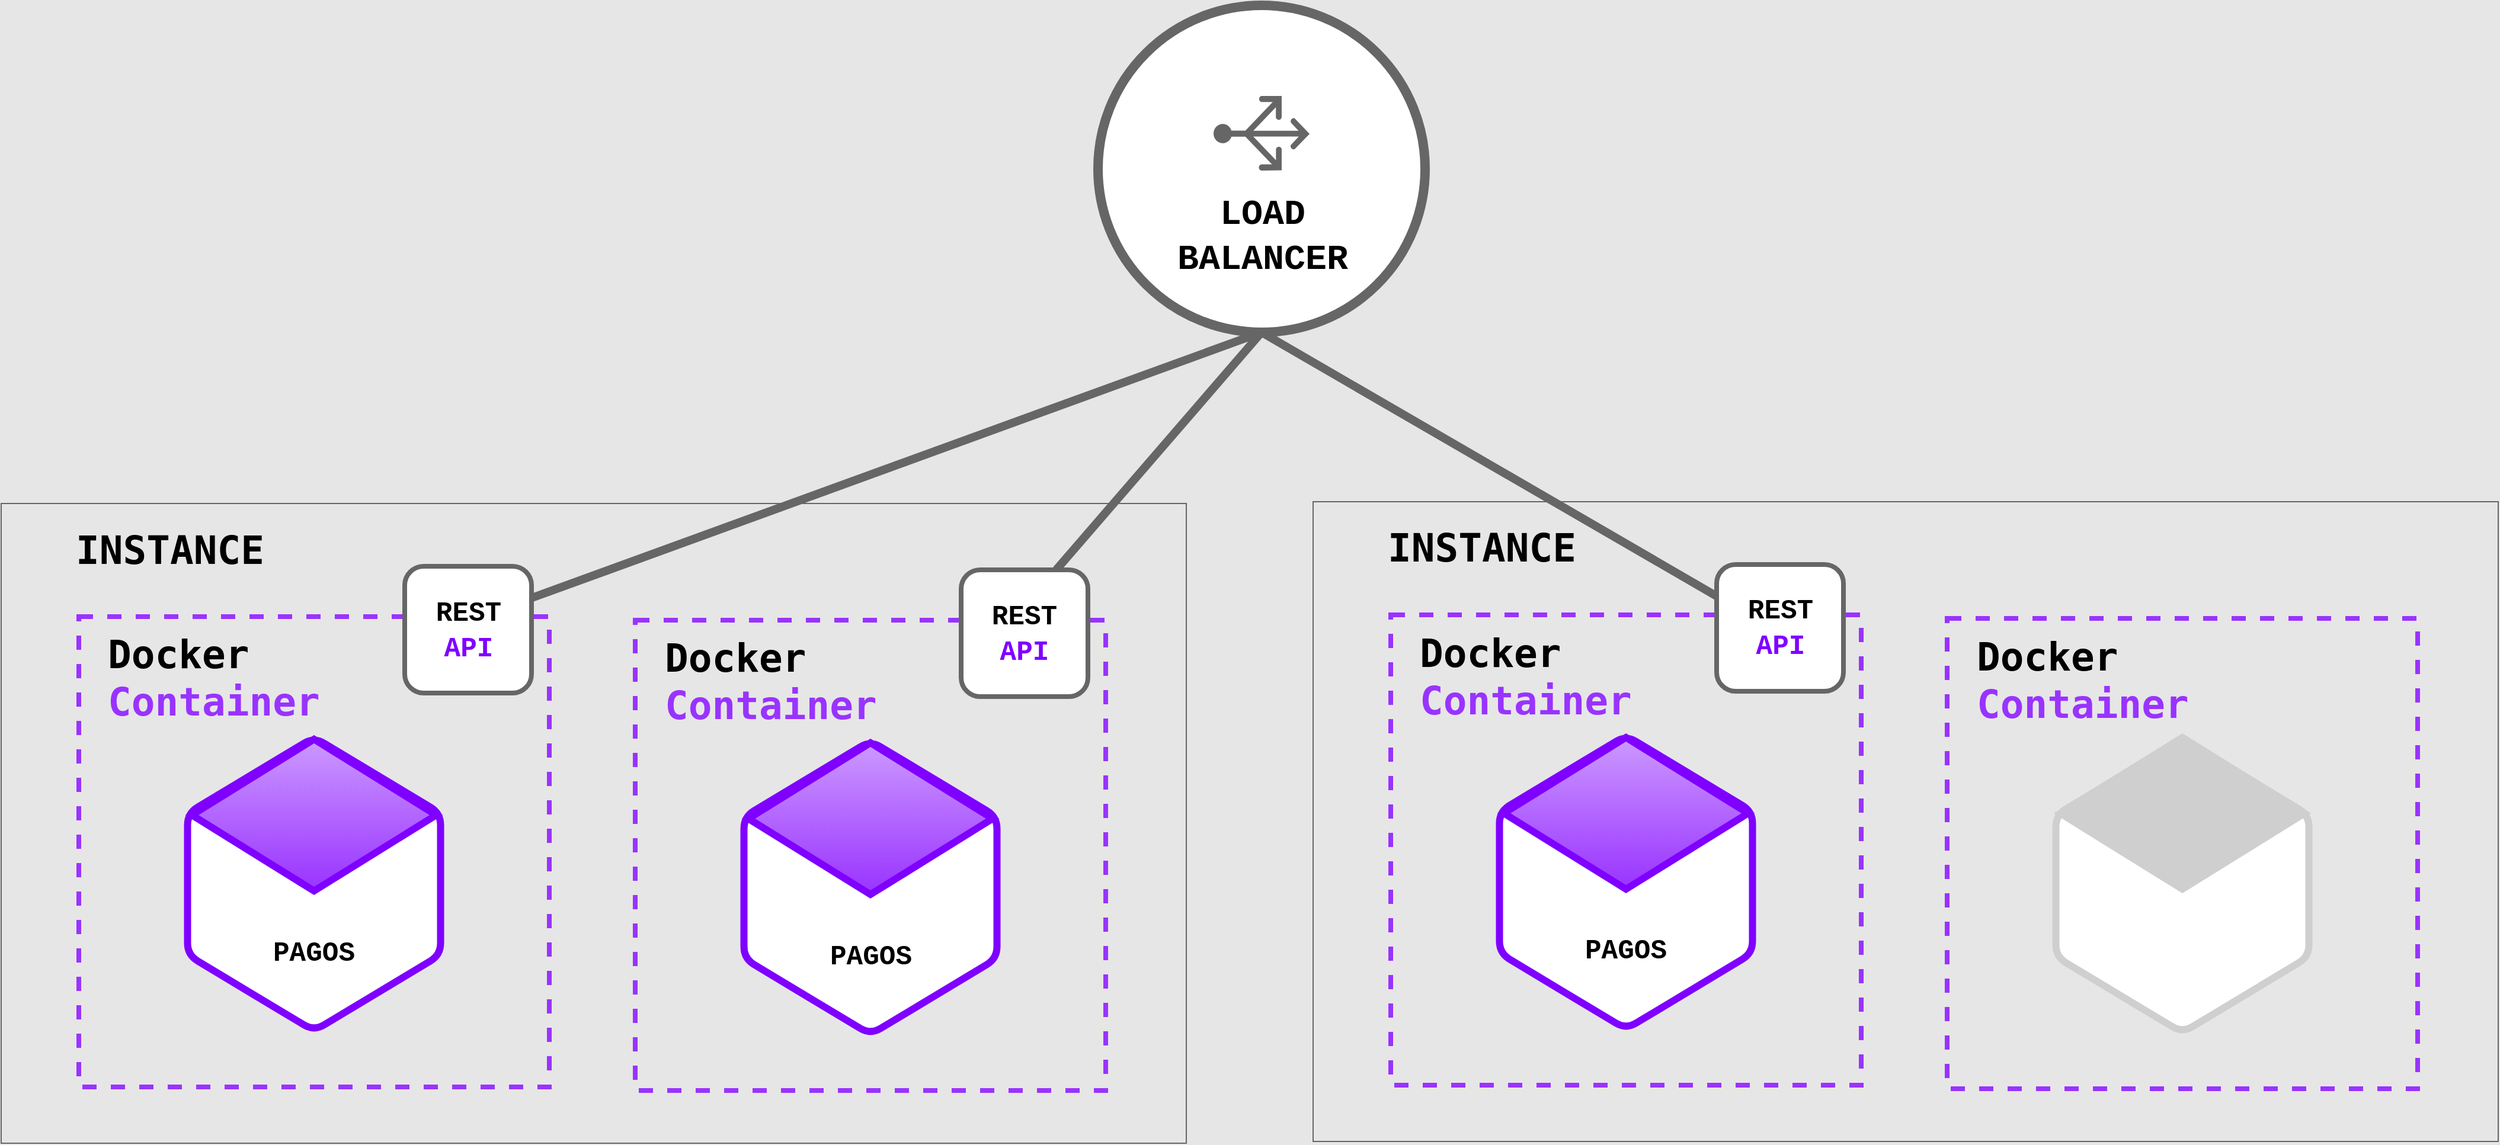 <mxfile version="10.6.5" type="device"><diagram id="75V0bSKA3Gz67P7W-zLI" name="Page-1"><mxGraphModel dx="6072" dy="1868" grid="1" gridSize="20" guides="1" tooltips="1" connect="1" arrows="1" fold="1" page="0" pageScale="1" pageWidth="2339" pageHeight="3300" background="#E6E6E6" math="0" shadow="0"><root><mxCell id="B3XbuWjIja-lCu0V6pFU-0"/><mxCell id="B3XbuWjIja-lCu0V6pFU-1" parent="B3XbuWjIja-lCu0V6pFU-0"/><mxCell id="z-cezCyaqRGeB5YtPAd8-10" value="" style="html=1;rounded=0;dashed=1;comic=0;fillColor=none;align=left;verticalAlign=top;fontSize=28;labelBorderColor=none;strokeColor=#9933FF;strokeWidth=4;" vertex="1" parent="B3XbuWjIja-lCu0V6pFU-1"><mxGeometry x="-610" y="1277" width="397" height="397" as="geometry"/></mxCell><mxCell id="z-cezCyaqRGeB5YtPAd8-13" value="" style="rounded=0;whiteSpace=wrap;html=1;comic=0;strokeColor=#666666;strokeWidth=1;fillColor=none;fontFamily=Helvetica;fontSize=33;fontColor=#9933FF;align=left;" vertex="1" parent="B3XbuWjIja-lCu0V6pFU-1"><mxGeometry x="-1145" y="1178.5" width="1000" height="540" as="geometry"/></mxCell><mxCell id="NI7YcTHBvQ84tt9A-YzB-30" value="" style="rounded=0;whiteSpace=wrap;html=1;comic=0;strokeColor=#666666;strokeWidth=1;fillColor=none;fontFamily=Helvetica;fontSize=33;fontColor=#9933FF;align=left;" vertex="1" parent="B3XbuWjIja-lCu0V6pFU-1"><mxGeometry x="-2252" y="1180" width="1000" height="540" as="geometry"/></mxCell><mxCell id="SDq05RGe1gs6HEzU64iv-0" value="" style="group" vertex="1" connectable="0" parent="B3XbuWjIja-lCu0V6pFU-1"><mxGeometry x="-2112" y="1340" width="248" height="268.0" as="geometry"/></mxCell><mxCell id="SDq05RGe1gs6HEzU64iv-1" value="" style="group" vertex="1" connectable="0" parent="SDq05RGe1gs6HEzU64iv-0"><mxGeometry width="248" height="268.0" as="geometry"/></mxCell><mxCell id="SDq05RGe1gs6HEzU64iv-2" value="" style="group" vertex="1" connectable="0" parent="SDq05RGe1gs6HEzU64iv-1"><mxGeometry width="248" height="268.0" as="geometry"/></mxCell><mxCell id="SDq05RGe1gs6HEzU64iv-3" value="" style="shape=hexagon;perimeter=hexagonPerimeter2;whiteSpace=wrap;html=1;strokeWidth=6;fillColor=#ffffff;strokeColor=#7F00FF;size=0.259;rotation=-90;rounded=1;" vertex="1" parent="SDq05RGe1gs6HEzU64iv-2"><mxGeometry y="54.508" width="248.0" height="213.492" as="geometry"/></mxCell><mxCell id="SDq05RGe1gs6HEzU64iv-4" value="" style="shape=hexagon;perimeter=hexagonPerimeter2;whiteSpace=wrap;html=1;strokeWidth=6;fillColor=#9933FF;strokeColor=#7F00FF;size=0.5;rotation=-90;rounded=0;gradientColor=#CC99FF;gradientDirection=east;" vertex="1" parent="SDq05RGe1gs6HEzU64iv-2"><mxGeometry x="60" width="128" height="206" as="geometry"/></mxCell><mxCell id="SDq05RGe1gs6HEzU64iv-5" value="&lt;font style=&quot;font-size: 23px&quot;&gt;&lt;b style=&quot;font-size: 23px&quot;&gt;&lt;font style=&quot;font-size: 23px&quot; face=&quot;Courier New&quot;&gt;PAGOS&lt;/font&gt;&lt;/b&gt;&lt;/font&gt;" style="text;html=1;strokeColor=none;fillColor=none;align=center;verticalAlign=middle;whiteSpace=wrap;rounded=0;spacing=0;fontSize=23;" vertex="1" parent="SDq05RGe1gs6HEzU64iv-2"><mxGeometry x="53" y="206" width="142" height="25" as="geometry"/></mxCell><mxCell id="SDq05RGe1gs6HEzU64iv-6" value="" style="shape=image;html=1;verticalAlign=top;verticalLabelPosition=bottom;labelBackgroundColor=#ffffff;imageAspect=0;aspect=fixed;image=https://cdn3.iconfinder.com/data/icons/google-material-design-icons/48/ic_payment_48px-128.png;rounded=1;dashed=1;strokeColor=#666666;strokeWidth=3;fillColor=none;" vertex="1" parent="SDq05RGe1gs6HEzU64iv-2"><mxGeometry x="84" y="68" width="80" height="80" as="geometry"/></mxCell><mxCell id="5oCsfRhwYPpnOqKoJGA3-4" value="" style="html=1;rounded=0;dashed=1;comic=0;fillColor=none;align=left;verticalAlign=top;fontSize=28;labelBorderColor=none;strokeColor=#9933FF;strokeWidth=4;" vertex="1" parent="B3XbuWjIja-lCu0V6pFU-1"><mxGeometry x="-2186.5" y="1275.5" width="397" height="397" as="geometry"/></mxCell><mxCell id="a-E8CQjAUnx7FlMv4ulK-0" value="&lt;pre style=&quot;font-size: 33px&quot;&gt;Docker&lt;br style=&quot;font-size: 33px&quot;&gt;&lt;div style=&quot;font-size: 33px&quot;&gt;&lt;font color=&quot;#9933ff&quot;&gt;Container&lt;/font&gt;&lt;/div&gt;&lt;/pre&gt;" style="text;html=1;strokeColor=none;fillColor=none;align=left;verticalAlign=middle;whiteSpace=wrap;rounded=0;dashed=1;comic=0;fontStyle=1;fontFamily=Helvetica;fontSize=33;" vertex="1" parent="B3XbuWjIja-lCu0V6pFU-1"><mxGeometry x="-2164" y="1276" width="216" height="102" as="geometry"/></mxCell><mxCell id="NYq0f2uBMCh02mcYd228-0" value="&lt;div style=&quot;font-size: 23px&quot;&gt;&lt;b&gt;&lt;font style=&quot;font-size: 23px&quot; face=&quot;Courier New&quot;&gt;REST&lt;/font&gt;&lt;/b&gt;&lt;/div&gt;&lt;div style=&quot;font-size: 23px&quot;&gt;&lt;b&gt;&lt;font style=&quot;font-size: 23px&quot; face=&quot;Courier New&quot;&gt;&lt;font color=&quot;#7F00FF&quot;&gt;API&lt;/font&gt;&lt;br&gt;&lt;/font&gt;&lt;/b&gt;&lt;/div&gt;" style="whiteSpace=wrap;html=1;aspect=fixed;strokeColor=#666666;strokeWidth=4;fillColor=#ffffff;rounded=1;" vertex="1" parent="B3XbuWjIja-lCu0V6pFU-1"><mxGeometry x="-1911.5" y="1233" width="107" height="107" as="geometry"/></mxCell><mxCell id="z-cezCyaqRGeB5YtPAd8-1" value="&lt;pre style=&quot;font-size: 33px&quot;&gt;INSTANCE&lt;/pre&gt;" style="text;html=1;strokeColor=none;fillColor=none;align=left;verticalAlign=middle;whiteSpace=wrap;rounded=0;dashed=1;comic=0;fontStyle=1;fontFamily=Helvetica;fontSize=33;" vertex="1" parent="B3XbuWjIja-lCu0V6pFU-1"><mxGeometry x="-2191" y="1167.5" width="216" height="102" as="geometry"/></mxCell><mxCell id="z-cezCyaqRGeB5YtPAd8-14" value="" style="group" vertex="1" connectable="0" parent="B3XbuWjIja-lCu0V6pFU-1"><mxGeometry x="-1005" y="1338.5" width="248" height="268.0" as="geometry"/></mxCell><mxCell id="z-cezCyaqRGeB5YtPAd8-15" value="" style="group" vertex="1" connectable="0" parent="z-cezCyaqRGeB5YtPAd8-14"><mxGeometry width="248" height="268.0" as="geometry"/></mxCell><mxCell id="z-cezCyaqRGeB5YtPAd8-16" value="" style="group" vertex="1" connectable="0" parent="z-cezCyaqRGeB5YtPAd8-15"><mxGeometry width="248" height="268.0" as="geometry"/></mxCell><mxCell id="z-cezCyaqRGeB5YtPAd8-17" value="" style="shape=hexagon;perimeter=hexagonPerimeter2;whiteSpace=wrap;html=1;strokeWidth=6;fillColor=#ffffff;strokeColor=#7F00FF;size=0.259;rotation=-90;rounded=1;" vertex="1" parent="z-cezCyaqRGeB5YtPAd8-16"><mxGeometry y="54.508" width="248.0" height="213.492" as="geometry"/></mxCell><mxCell id="z-cezCyaqRGeB5YtPAd8-18" value="" style="shape=hexagon;perimeter=hexagonPerimeter2;whiteSpace=wrap;html=1;strokeWidth=6;fillColor=#9933FF;strokeColor=#7F00FF;size=0.5;rotation=-90;rounded=0;gradientColor=#CC99FF;gradientDirection=east;" vertex="1" parent="z-cezCyaqRGeB5YtPAd8-16"><mxGeometry x="60" width="128" height="206" as="geometry"/></mxCell><mxCell id="z-cezCyaqRGeB5YtPAd8-19" value="&lt;font style=&quot;font-size: 23px&quot;&gt;&lt;b style=&quot;font-size: 23px&quot;&gt;&lt;font style=&quot;font-size: 23px&quot; face=&quot;Courier New&quot;&gt;PAGOS&lt;/font&gt;&lt;/b&gt;&lt;/font&gt;" style="text;html=1;strokeColor=none;fillColor=none;align=center;verticalAlign=middle;whiteSpace=wrap;rounded=0;spacing=0;fontSize=23;" vertex="1" parent="z-cezCyaqRGeB5YtPAd8-16"><mxGeometry x="53" y="206" width="142" height="25" as="geometry"/></mxCell><mxCell id="z-cezCyaqRGeB5YtPAd8-20" value="" style="shape=image;html=1;verticalAlign=top;verticalLabelPosition=bottom;labelBackgroundColor=#ffffff;imageAspect=0;aspect=fixed;image=https://cdn3.iconfinder.com/data/icons/google-material-design-icons/48/ic_payment_48px-128.png;rounded=1;dashed=1;strokeColor=#666666;strokeWidth=3;fillColor=none;" vertex="1" parent="z-cezCyaqRGeB5YtPAd8-16"><mxGeometry x="84" y="68" width="80" height="80" as="geometry"/></mxCell><mxCell id="z-cezCyaqRGeB5YtPAd8-21" value="" style="html=1;rounded=0;dashed=1;comic=0;fillColor=none;align=left;verticalAlign=top;fontSize=28;labelBorderColor=none;strokeColor=#9933FF;strokeWidth=4;" vertex="1" parent="B3XbuWjIja-lCu0V6pFU-1"><mxGeometry x="-1079.5" y="1274" width="397" height="397" as="geometry"/></mxCell><mxCell id="z-cezCyaqRGeB5YtPAd8-22" value="&lt;pre style=&quot;font-size: 33px&quot;&gt;Docker&lt;br style=&quot;font-size: 33px&quot;&gt;&lt;div style=&quot;font-size: 33px&quot;&gt;&lt;font color=&quot;#9933ff&quot;&gt;Container&lt;/font&gt;&lt;/div&gt;&lt;/pre&gt;" style="text;html=1;strokeColor=none;fillColor=none;align=left;verticalAlign=middle;whiteSpace=wrap;rounded=0;dashed=1;comic=0;fontStyle=1;fontFamily=Helvetica;fontSize=33;" vertex="1" parent="B3XbuWjIja-lCu0V6pFU-1"><mxGeometry x="-1057" y="1274.5" width="216" height="102" as="geometry"/></mxCell><mxCell id="z-cezCyaqRGeB5YtPAd8-23" value="&lt;div style=&quot;font-size: 23px&quot;&gt;&lt;b&gt;&lt;font style=&quot;font-size: 23px&quot; face=&quot;Courier New&quot;&gt;REST&lt;/font&gt;&lt;/b&gt;&lt;/div&gt;&lt;div style=&quot;font-size: 23px&quot;&gt;&lt;b&gt;&lt;font style=&quot;font-size: 23px&quot; face=&quot;Courier New&quot;&gt;&lt;font color=&quot;#7F00FF&quot;&gt;API&lt;/font&gt;&lt;br&gt;&lt;/font&gt;&lt;/b&gt;&lt;/div&gt;" style="whiteSpace=wrap;html=1;aspect=fixed;strokeColor=#666666;strokeWidth=4;fillColor=#ffffff;rounded=1;" vertex="1" parent="B3XbuWjIja-lCu0V6pFU-1"><mxGeometry x="-804.5" y="1231.5" width="107" height="107" as="geometry"/></mxCell><mxCell id="z-cezCyaqRGeB5YtPAd8-24" value="&lt;pre style=&quot;font-size: 33px&quot;&gt;INSTANCE&lt;/pre&gt;" style="text;html=1;strokeColor=none;fillColor=none;align=left;verticalAlign=middle;whiteSpace=wrap;rounded=0;dashed=1;comic=0;fontStyle=1;fontFamily=Helvetica;fontSize=33;" vertex="1" parent="B3XbuWjIja-lCu0V6pFU-1"><mxGeometry x="-1084" y="1166" width="216" height="102" as="geometry"/></mxCell><mxCell id="EwWbl0_gj2FzHP6nif39-13" value="" style="group" vertex="1" connectable="0" parent="B3XbuWjIja-lCu0V6pFU-1"><mxGeometry x="-1326.5" y="759.5" width="276" height="276" as="geometry"/></mxCell><mxCell id="EwWbl0_gj2FzHP6nif39-1" value="" style="ellipse;whiteSpace=wrap;html=1;aspect=fixed;strokeWidth=8;fillColor=#ffffff;strokeColor=#666666;" vertex="1" parent="EwWbl0_gj2FzHP6nif39-13"><mxGeometry width="276" height="276" as="geometry"/></mxCell><mxCell id="EwWbl0_gj2FzHP6nif39-2" value="&lt;font face=&quot;Courier New&quot; style=&quot;font-size: 30px;&quot;&gt;&lt;b style=&quot;font-size: 30px;&quot;&gt;&lt;font style=&quot;font-size: 30px;&quot;&gt;LOAD&lt;br style=&quot;font-size: 30px;&quot;&gt;BALANCER&lt;br style=&quot;font-size: 30px;&quot;&gt;&lt;/font&gt;&lt;/b&gt;&lt;/font&gt;" style="text;html=1;strokeColor=none;fillColor=none;align=center;verticalAlign=middle;whiteSpace=wrap;rounded=0;fontSize=30;" vertex="1" parent="EwWbl0_gj2FzHP6nif39-13"><mxGeometry x="82" y="172" width="113" height="43" as="geometry"/></mxCell><mxCell id="EwWbl0_gj2FzHP6nif39-10" value="" style="verticalLabelPosition=bottom;html=1;verticalAlign=top;align=center;strokeColor=none;fillColor=#666666;shape=mxgraph.azure.load_balancer_generic;pointerEvents=1;rounded=0;comic=0;fontFamily=Helvetica;fontSize=33;fontColor=#9933FF;rotation=-90;" vertex="1" parent="EwWbl0_gj2FzHP6nif39-13"><mxGeometry x="106.5" y="67.5" width="63" height="81" as="geometry"/></mxCell><mxCell id="EwWbl0_gj2FzHP6nif39-14" value="" style="endArrow=none;html=1;strokeColor=#666666;strokeWidth=7;fontFamily=Helvetica;fontSize=30;fontColor=#9933FF;entryX=0.5;entryY=1;entryDx=0;entryDy=0;exitX=1;exitY=0.25;exitDx=0;exitDy=0;" edge="1" parent="B3XbuWjIja-lCu0V6pFU-1" source="NYq0f2uBMCh02mcYd228-0" target="EwWbl0_gj2FzHP6nif39-1"><mxGeometry width="50" height="50" relative="1" as="geometry"><mxPoint x="-1700" y="1040" as="sourcePoint"/><mxPoint x="-1300" y="1060" as="targetPoint"/></mxGeometry></mxCell><mxCell id="EwWbl0_gj2FzHP6nif39-15" value="" style="endArrow=none;html=1;strokeColor=#666666;strokeWidth=7;fontFamily=Helvetica;fontSize=30;fontColor=#9933FF;entryX=0.5;entryY=1;entryDx=0;entryDy=0;exitX=0.75;exitY=0;exitDx=0;exitDy=0;" edge="1" parent="B3XbuWjIja-lCu0V6pFU-1" source="NI7YcTHBvQ84tt9A-YzB-28" target="EwWbl0_gj2FzHP6nif39-1"><mxGeometry width="50" height="50" relative="1" as="geometry"><mxPoint x="-660" y="940" as="sourcePoint"/><mxPoint x="-1169" y="987.5" as="targetPoint"/></mxGeometry></mxCell><mxCell id="NI7YcTHBvQ84tt9A-YzB-19" value="" style="group" vertex="1" connectable="0" parent="B3XbuWjIja-lCu0V6pFU-1"><mxGeometry x="-1642.5" y="1343" width="248" height="268.0" as="geometry"/></mxCell><mxCell id="NI7YcTHBvQ84tt9A-YzB-20" value="" style="group" vertex="1" connectable="0" parent="NI7YcTHBvQ84tt9A-YzB-19"><mxGeometry width="248" height="268.0" as="geometry"/></mxCell><mxCell id="NI7YcTHBvQ84tt9A-YzB-21" value="" style="group" vertex="1" connectable="0" parent="NI7YcTHBvQ84tt9A-YzB-20"><mxGeometry width="248" height="268.0" as="geometry"/></mxCell><mxCell id="NI7YcTHBvQ84tt9A-YzB-22" value="" style="shape=hexagon;perimeter=hexagonPerimeter2;whiteSpace=wrap;html=1;strokeWidth=6;fillColor=#ffffff;strokeColor=#7F00FF;size=0.259;rotation=-90;rounded=1;" vertex="1" parent="NI7YcTHBvQ84tt9A-YzB-21"><mxGeometry y="54.508" width="248.0" height="213.492" as="geometry"/></mxCell><mxCell id="NI7YcTHBvQ84tt9A-YzB-23" value="" style="shape=hexagon;perimeter=hexagonPerimeter2;whiteSpace=wrap;html=1;strokeWidth=6;fillColor=#9933FF;strokeColor=#7F00FF;size=0.5;rotation=-90;rounded=0;gradientColor=#CC99FF;gradientDirection=east;" vertex="1" parent="NI7YcTHBvQ84tt9A-YzB-21"><mxGeometry x="60" width="128" height="206" as="geometry"/></mxCell><mxCell id="NI7YcTHBvQ84tt9A-YzB-24" value="&lt;font style=&quot;font-size: 23px&quot;&gt;&lt;b style=&quot;font-size: 23px&quot;&gt;&lt;font style=&quot;font-size: 23px&quot; face=&quot;Courier New&quot;&gt;PAGOS&lt;/font&gt;&lt;/b&gt;&lt;/font&gt;" style="text;html=1;strokeColor=none;fillColor=none;align=center;verticalAlign=middle;whiteSpace=wrap;rounded=0;spacing=0;fontSize=23;" vertex="1" parent="NI7YcTHBvQ84tt9A-YzB-21"><mxGeometry x="53" y="206" width="142" height="25" as="geometry"/></mxCell><mxCell id="NI7YcTHBvQ84tt9A-YzB-25" value="" style="shape=image;html=1;verticalAlign=top;verticalLabelPosition=bottom;labelBackgroundColor=#ffffff;imageAspect=0;aspect=fixed;image=https://cdn3.iconfinder.com/data/icons/google-material-design-icons/48/ic_payment_48px-128.png;rounded=1;dashed=1;strokeColor=#666666;strokeWidth=3;fillColor=none;" vertex="1" parent="NI7YcTHBvQ84tt9A-YzB-21"><mxGeometry x="84" y="68" width="80" height="80" as="geometry"/></mxCell><mxCell id="NI7YcTHBvQ84tt9A-YzB-26" value="" style="html=1;rounded=0;dashed=1;comic=0;fillColor=none;align=left;verticalAlign=top;fontSize=28;labelBorderColor=none;strokeColor=#9933FF;strokeWidth=4;" vertex="1" parent="B3XbuWjIja-lCu0V6pFU-1"><mxGeometry x="-1717" y="1278.5" width="397" height="397" as="geometry"/></mxCell><mxCell id="NI7YcTHBvQ84tt9A-YzB-27" value="&lt;pre style=&quot;font-size: 33px&quot;&gt;Docker&lt;br style=&quot;font-size: 33px&quot;&gt;&lt;div style=&quot;font-size: 33px&quot;&gt;&lt;font color=&quot;#9933ff&quot;&gt;Container&lt;/font&gt;&lt;/div&gt;&lt;/pre&gt;" style="text;html=1;strokeColor=none;fillColor=none;align=left;verticalAlign=middle;whiteSpace=wrap;rounded=0;dashed=1;comic=0;fontStyle=1;fontFamily=Helvetica;fontSize=33;" vertex="1" parent="B3XbuWjIja-lCu0V6pFU-1"><mxGeometry x="-1694.5" y="1279" width="216" height="102" as="geometry"/></mxCell><mxCell id="NI7YcTHBvQ84tt9A-YzB-28" value="&lt;div style=&quot;font-size: 23px&quot;&gt;&lt;b&gt;&lt;font style=&quot;font-size: 23px&quot; face=&quot;Courier New&quot;&gt;REST&lt;/font&gt;&lt;/b&gt;&lt;/div&gt;&lt;div style=&quot;font-size: 23px&quot;&gt;&lt;b&gt;&lt;font style=&quot;font-size: 23px&quot; face=&quot;Courier New&quot;&gt;&lt;font color=&quot;#7F00FF&quot;&gt;API&lt;/font&gt;&lt;br&gt;&lt;/font&gt;&lt;/b&gt;&lt;/div&gt;" style="whiteSpace=wrap;html=1;aspect=fixed;strokeColor=#666666;strokeWidth=4;fillColor=#ffffff;rounded=1;" vertex="1" parent="B3XbuWjIja-lCu0V6pFU-1"><mxGeometry x="-1442" y="1236" width="107" height="107" as="geometry"/></mxCell><mxCell id="EwWbl0_gj2FzHP6nif39-16" value="" style="endArrow=none;html=1;strokeColor=#666666;strokeWidth=7;fontFamily=Helvetica;fontSize=30;fontColor=#9933FF;exitX=0.5;exitY=1;exitDx=0;exitDy=0;entryX=0;entryY=0.25;entryDx=0;entryDy=0;" edge="1" parent="B3XbuWjIja-lCu0V6pFU-1" source="EwWbl0_gj2FzHP6nif39-1" target="z-cezCyaqRGeB5YtPAd8-23"><mxGeometry width="50" height="50" relative="1" as="geometry"><mxPoint x="-1341.5" y="1255" as="sourcePoint"/><mxPoint x="-820" y="920" as="targetPoint"/></mxGeometry></mxCell><mxCell id="z-cezCyaqRGeB5YtPAd8-11" value="&lt;pre style=&quot;font-size: 33px&quot;&gt;Docker&lt;br style=&quot;font-size: 33px&quot;&gt;&lt;div style=&quot;font-size: 33px&quot;&gt;&lt;font color=&quot;#9933ff&quot;&gt;Container&lt;/font&gt;&lt;/div&gt;&lt;/pre&gt;" style="text;html=1;strokeColor=none;fillColor=none;align=left;verticalAlign=middle;whiteSpace=wrap;rounded=0;dashed=1;comic=0;fontStyle=1;fontFamily=Helvetica;fontSize=33;" vertex="1" parent="B3XbuWjIja-lCu0V6pFU-1"><mxGeometry x="-587.5" y="1277.5" width="216" height="102" as="geometry"/></mxCell><mxCell id="z-cezCyaqRGeB5YtPAd8-6" value="" style="shape=hexagon;perimeter=hexagonPerimeter2;whiteSpace=wrap;html=1;strokeWidth=6;fillColor=#FFFFFF;strokeColor=#CFCFCF;size=0.259;rotation=-90;rounded=1;" vertex="1" parent="B3XbuWjIja-lCu0V6pFU-1"><mxGeometry x="-535.5" y="1396.008" width="248.0" height="213.492" as="geometry"/></mxCell><mxCell id="z-cezCyaqRGeB5YtPAd8-7" value="" style="shape=hexagon;perimeter=hexagonPerimeter2;whiteSpace=wrap;html=1;strokeWidth=6;fillColor=#CFCFCF;strokeColor=#CFCFCF;size=0.5;rotation=-90;rounded=0;gradientColor=none;gradientDirection=east;fontColor=#666666;" vertex="1" parent="B3XbuWjIja-lCu0V6pFU-1"><mxGeometry x="-475.5" y="1338.5" width="128" height="206" as="geometry"/></mxCell></root></mxGraphModel></diagram></mxfile>